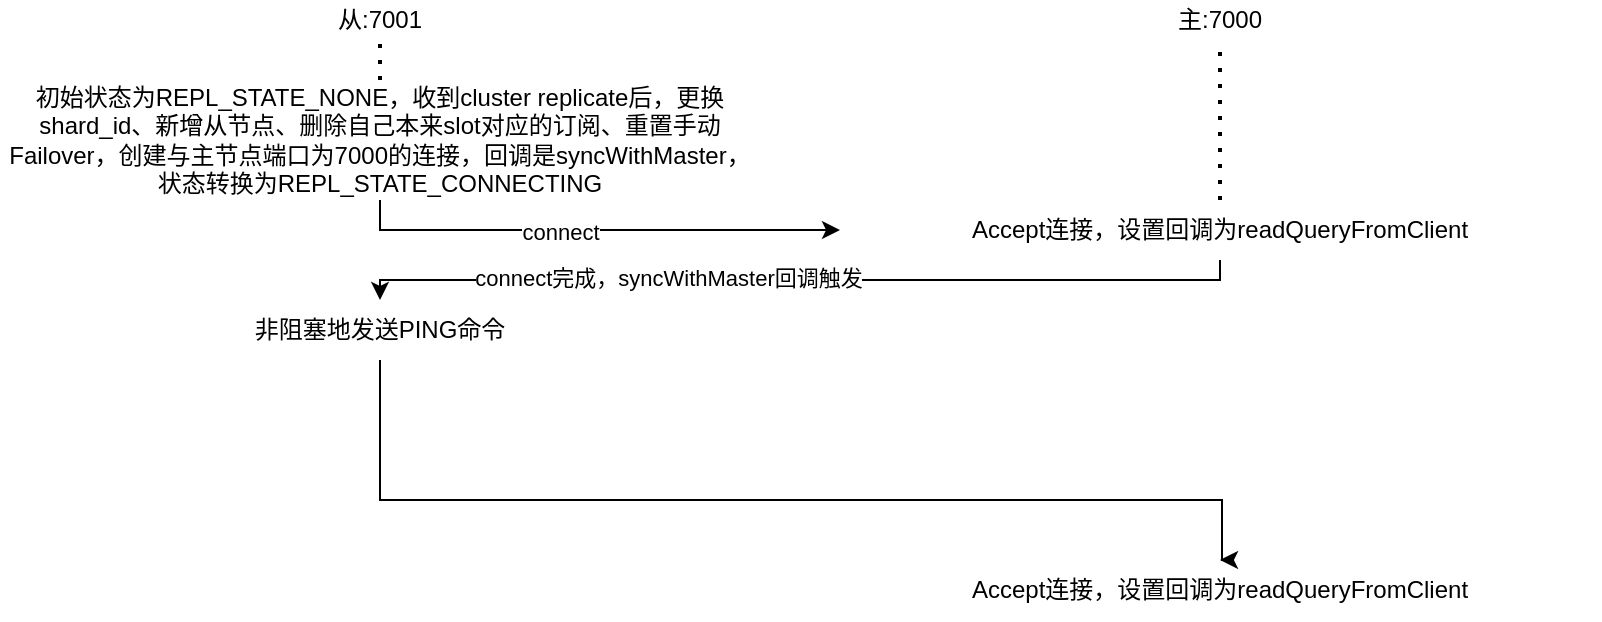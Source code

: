 <mxfile version="24.7.8">
  <diagram name="Page-1" id="2YBvvXClWsGukQMizWep">
    <mxGraphModel dx="1207" dy="691" grid="1" gridSize="10" guides="1" tooltips="1" connect="1" arrows="1" fold="1" page="1" pageScale="1" pageWidth="850" pageHeight="1100" math="0" shadow="0">
      <root>
        <mxCell id="0" />
        <mxCell id="1" parent="0" />
        <mxCell id="uTmtSbhfa73AENKRCiW3-1" value="从:7001" style="text;html=1;align=center;verticalAlign=middle;whiteSpace=wrap;rounded=0;" vertex="1" parent="1">
          <mxGeometry x="190" y="20" width="60" height="20" as="geometry" />
        </mxCell>
        <mxCell id="uTmtSbhfa73AENKRCiW3-2" value="主:7000" style="text;html=1;align=center;verticalAlign=middle;whiteSpace=wrap;rounded=0;" vertex="1" parent="1">
          <mxGeometry x="610" y="20" width="60" height="20" as="geometry" />
        </mxCell>
        <mxCell id="uTmtSbhfa73AENKRCiW3-7" style="edgeStyle=orthogonalEdgeStyle;rounded=0;orthogonalLoop=1;jettySize=auto;html=1;entryX=0;entryY=0.5;entryDx=0;entryDy=0;exitX=0.5;exitY=1;exitDx=0;exitDy=0;" edge="1" parent="1" source="uTmtSbhfa73AENKRCiW3-3" target="uTmtSbhfa73AENKRCiW3-6">
          <mxGeometry relative="1" as="geometry">
            <Array as="points">
              <mxPoint x="220" y="135" />
            </Array>
          </mxGeometry>
        </mxCell>
        <mxCell id="uTmtSbhfa73AENKRCiW3-8" value="connect" style="edgeLabel;html=1;align=center;verticalAlign=middle;resizable=0;points=[];" vertex="1" connectable="0" parent="uTmtSbhfa73AENKRCiW3-7">
          <mxGeometry x="-0.146" y="-1" relative="1" as="geometry">
            <mxPoint as="offset" />
          </mxGeometry>
        </mxCell>
        <mxCell id="uTmtSbhfa73AENKRCiW3-3" value="初始状态为REPL_STATE_NONE，收到cluster replicate后，更换shard_id、新增从节点、删除自己本来slot对应的订阅、重置手动Failover，创建与主节点端口为7000的连接，回调是syncWithMaster，状态转换为REPL_STATE_CONNECTING" style="text;html=1;align=center;verticalAlign=middle;whiteSpace=wrap;rounded=0;" vertex="1" parent="1">
          <mxGeometry x="30" y="60" width="380" height="60" as="geometry" />
        </mxCell>
        <mxCell id="uTmtSbhfa73AENKRCiW3-11" style="edgeStyle=orthogonalEdgeStyle;rounded=0;orthogonalLoop=1;jettySize=auto;html=1;entryX=0.5;entryY=0;entryDx=0;entryDy=0;" edge="1" parent="1" source="uTmtSbhfa73AENKRCiW3-5" target="uTmtSbhfa73AENKRCiW3-12">
          <mxGeometry relative="1" as="geometry">
            <mxPoint x="640" y="290" as="targetPoint" />
            <Array as="points">
              <mxPoint x="220" y="270" />
              <mxPoint x="641" y="270" />
            </Array>
          </mxGeometry>
        </mxCell>
        <mxCell id="uTmtSbhfa73AENKRCiW3-5" value="非阻塞地发送PING命令" style="text;html=1;align=center;verticalAlign=middle;whiteSpace=wrap;rounded=0;" vertex="1" parent="1">
          <mxGeometry x="30" y="170" width="380" height="30" as="geometry" />
        </mxCell>
        <mxCell id="uTmtSbhfa73AENKRCiW3-9" style="edgeStyle=orthogonalEdgeStyle;rounded=0;orthogonalLoop=1;jettySize=auto;html=1;entryX=0.5;entryY=0;entryDx=0;entryDy=0;exitX=0.5;exitY=1;exitDx=0;exitDy=0;" edge="1" parent="1" source="uTmtSbhfa73AENKRCiW3-6" target="uTmtSbhfa73AENKRCiW3-5">
          <mxGeometry relative="1" as="geometry">
            <Array as="points">
              <mxPoint x="640" y="160" />
              <mxPoint x="220" y="160" />
            </Array>
          </mxGeometry>
        </mxCell>
        <mxCell id="uTmtSbhfa73AENKRCiW3-10" value="connect完成，syncWithMaster回调触发" style="edgeLabel;html=1;align=center;verticalAlign=middle;resizable=0;points=[];" vertex="1" connectable="0" parent="uTmtSbhfa73AENKRCiW3-9">
          <mxGeometry x="0.61" y="-1" relative="1" as="geometry">
            <mxPoint x="68" as="offset" />
          </mxGeometry>
        </mxCell>
        <mxCell id="uTmtSbhfa73AENKRCiW3-6" value="Accept连接，设置回调为readQueryFromClient" style="text;html=1;align=center;verticalAlign=middle;whiteSpace=wrap;rounded=0;" vertex="1" parent="1">
          <mxGeometry x="450" y="120" width="380" height="30" as="geometry" />
        </mxCell>
        <mxCell id="uTmtSbhfa73AENKRCiW3-12" value="Accept连接，设置回调为readQueryFromClient" style="text;html=1;align=center;verticalAlign=middle;whiteSpace=wrap;rounded=0;" vertex="1" parent="1">
          <mxGeometry x="450" y="300" width="380" height="30" as="geometry" />
        </mxCell>
        <mxCell id="uTmtSbhfa73AENKRCiW3-14" value="" style="endArrow=none;dashed=1;html=1;dashPattern=1 3;strokeWidth=2;rounded=0;entryX=0.5;entryY=1;entryDx=0;entryDy=0;exitX=0.5;exitY=0;exitDx=0;exitDy=0;" edge="1" parent="1" source="uTmtSbhfa73AENKRCiW3-3" target="uTmtSbhfa73AENKRCiW3-1">
          <mxGeometry width="50" height="50" relative="1" as="geometry">
            <mxPoint x="390" y="330" as="sourcePoint" />
            <mxPoint x="440" y="280" as="targetPoint" />
          </mxGeometry>
        </mxCell>
        <mxCell id="uTmtSbhfa73AENKRCiW3-15" value="" style="endArrow=none;dashed=1;html=1;dashPattern=1 3;strokeWidth=2;rounded=0;entryX=0.5;entryY=1;entryDx=0;entryDy=0;exitX=0.5;exitY=0;exitDx=0;exitDy=0;" edge="1" parent="1" source="uTmtSbhfa73AENKRCiW3-6" target="uTmtSbhfa73AENKRCiW3-2">
          <mxGeometry width="50" height="50" relative="1" as="geometry">
            <mxPoint x="230" y="70" as="sourcePoint" />
            <mxPoint x="230" y="50" as="targetPoint" />
          </mxGeometry>
        </mxCell>
      </root>
    </mxGraphModel>
  </diagram>
</mxfile>
